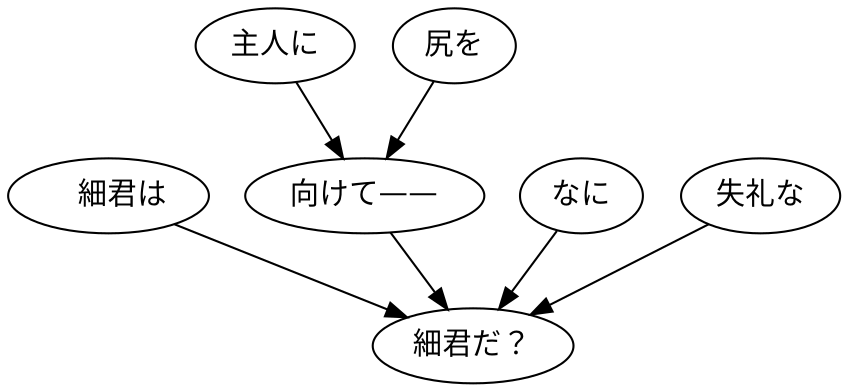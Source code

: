 digraph graph2214 {
	node0 [label="　細君は"];
	node1 [label="主人に"];
	node2 [label="尻を"];
	node3 [label="向けて——"];
	node4 [label="なに"];
	node5 [label="失礼な"];
	node6 [label="細君だ？"];
	node0 -> node6;
	node1 -> node3;
	node2 -> node3;
	node3 -> node6;
	node4 -> node6;
	node5 -> node6;
}
